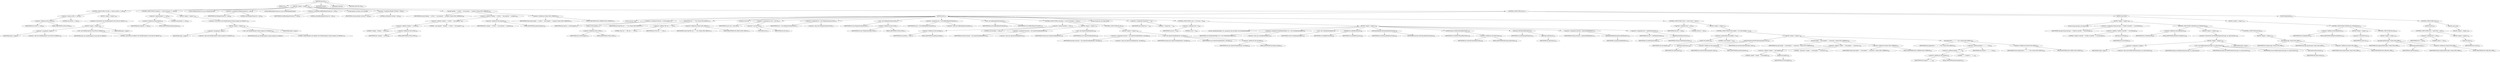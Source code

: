 digraph "execute" {  
"89" [label = <(METHOD,execute)<SUB>157</SUB>> ]
"10" [label = <(PARAM,this)<SUB>157</SUB>> ]
"90" [label = <(BLOCK,&lt;empty&gt;,&lt;empty&gt;)<SUB>158</SUB>> ]
"91" [label = <(CONTROL_STRUCTURE,if (srcFile == null),if (srcFile == null))<SUB>160</SUB>> ]
"92" [label = <(&lt;operator&gt;.equals,srcFile == null)<SUB>160</SUB>> ]
"93" [label = <(&lt;operator&gt;.fieldAccess,this.srcFile)<SUB>160</SUB>> ]
"94" [label = <(IDENTIFIER,this,srcFile == null)<SUB>160</SUB>> ]
"95" [label = <(FIELD_IDENTIFIER,srcFile,srcFile)<SUB>160</SUB>> ]
"96" [label = <(LITERAL,null,srcFile == null)<SUB>160</SUB>> ]
"97" [label = <(BLOCK,&lt;empty&gt;,&lt;empty&gt;)<SUB>160</SUB>> ]
"98" [label = <(&lt;operator&gt;.throw,throw new BuildException(&quot;source file not defined&quot;);)<SUB>161</SUB>> ]
"99" [label = <(BLOCK,&lt;empty&gt;,&lt;empty&gt;)<SUB>161</SUB>> ]
"100" [label = <(&lt;operator&gt;.assignment,&lt;empty&gt;)> ]
"101" [label = <(IDENTIFIER,$obj1,&lt;empty&gt;)> ]
"102" [label = <(&lt;operator&gt;.alloc,new BuildException(&quot;source file not defined&quot;))<SUB>161</SUB>> ]
"103" [label = <(&lt;init&gt;,new BuildException(&quot;source file not defined&quot;))<SUB>161</SUB>> ]
"104" [label = <(IDENTIFIER,$obj1,new BuildException(&quot;source file not defined&quot;))> ]
"105" [label = <(LITERAL,&quot;source file not defined&quot;,new BuildException(&quot;source file not defined&quot;))<SUB>161</SUB>> ]
"106" [label = <(IDENTIFIER,$obj1,&lt;empty&gt;)> ]
"107" [label = <(CONTROL_STRUCTURE,if (property == null),if (property == null))<SUB>163</SUB>> ]
"108" [label = <(&lt;operator&gt;.equals,property == null)<SUB>163</SUB>> ]
"109" [label = <(&lt;operator&gt;.fieldAccess,this.property)<SUB>163</SUB>> ]
"110" [label = <(IDENTIFIER,this,property == null)<SUB>163</SUB>> ]
"111" [label = <(FIELD_IDENTIFIER,property,property)<SUB>163</SUB>> ]
"112" [label = <(LITERAL,null,property == null)<SUB>163</SUB>> ]
"113" [label = <(BLOCK,&lt;empty&gt;,&lt;empty&gt;)<SUB>163</SUB>> ]
"114" [label = <(&lt;operator&gt;.throw,throw new BuildException(&quot;output property not defined&quot;);)<SUB>164</SUB>> ]
"115" [label = <(BLOCK,&lt;empty&gt;,&lt;empty&gt;)<SUB>164</SUB>> ]
"116" [label = <(&lt;operator&gt;.assignment,&lt;empty&gt;)> ]
"117" [label = <(IDENTIFIER,$obj2,&lt;empty&gt;)> ]
"118" [label = <(&lt;operator&gt;.alloc,new BuildException(&quot;output property not defined&quot;))<SUB>164</SUB>> ]
"119" [label = <(&lt;init&gt;,new BuildException(&quot;output property not defined&quot;))<SUB>164</SUB>> ]
"120" [label = <(IDENTIFIER,$obj2,new BuildException(&quot;output property not defined&quot;))> ]
"121" [label = <(LITERAL,&quot;output property not defined&quot;,new BuildException(&quot;output property not defined&quot;))<SUB>164</SUB>> ]
"122" [label = <(IDENTIFIER,$obj2,&lt;empty&gt;)> ]
"13" [label = <(LOCAL,FileInputStream fis: java.io.FileInputStream)> ]
"123" [label = <(&lt;operator&gt;.assignment,FileInputStream fis = null)<SUB>166</SUB>> ]
"124" [label = <(IDENTIFIER,fis,FileInputStream fis = null)<SUB>166</SUB>> ]
"125" [label = <(LITERAL,null,FileInputStream fis = null)<SUB>166</SUB>> ]
"15" [label = <(LOCAL,BufferedInputStream bis: java.io.BufferedInputStream)> ]
"126" [label = <(&lt;operator&gt;.assignment,BufferedInputStream bis = null)<SUB>167</SUB>> ]
"127" [label = <(IDENTIFIER,bis,BufferedInputStream bis = null)<SUB>167</SUB>> ]
"128" [label = <(LITERAL,null,BufferedInputStream bis = null)<SUB>167</SUB>> ]
"17" [label = <(LOCAL,Reader instream: java.io.Reader)> ]
"129" [label = <(&lt;operator&gt;.assignment,Reader instream = null)<SUB>168</SUB>> ]
"130" [label = <(IDENTIFIER,instream,Reader instream = null)<SUB>168</SUB>> ]
"131" [label = <(LITERAL,null,Reader instream = null)<SUB>168</SUB>> ]
"132" [label = <(log,log(&quot;loading &quot; + srcFile + &quot; into property &quot; + property, Project.MSG_VERBOSE))<SUB>169</SUB>> ]
"9" [label = <(IDENTIFIER,this,log(&quot;loading &quot; + srcFile + &quot; into property &quot; + property, Project.MSG_VERBOSE))<SUB>169</SUB>> ]
"133" [label = <(&lt;operator&gt;.addition,&quot;loading &quot; + srcFile + &quot; into property &quot; + property)<SUB>169</SUB>> ]
"134" [label = <(&lt;operator&gt;.addition,&quot;loading &quot; + srcFile + &quot; into property &quot;)<SUB>169</SUB>> ]
"135" [label = <(&lt;operator&gt;.addition,&quot;loading &quot; + srcFile)<SUB>169</SUB>> ]
"136" [label = <(LITERAL,&quot;loading &quot;,&quot;loading &quot; + srcFile)<SUB>169</SUB>> ]
"137" [label = <(&lt;operator&gt;.fieldAccess,this.srcFile)<SUB>169</SUB>> ]
"138" [label = <(IDENTIFIER,this,&quot;loading &quot; + srcFile)<SUB>169</SUB>> ]
"139" [label = <(FIELD_IDENTIFIER,srcFile,srcFile)<SUB>169</SUB>> ]
"140" [label = <(LITERAL,&quot; into property &quot;,&quot;loading &quot; + srcFile + &quot; into property &quot;)<SUB>169</SUB>> ]
"141" [label = <(&lt;operator&gt;.fieldAccess,this.property)<SUB>169</SUB>> ]
"142" [label = <(IDENTIFIER,this,&quot;loading &quot; + srcFile + &quot; into property &quot; + property)<SUB>169</SUB>> ]
"143" [label = <(FIELD_IDENTIFIER,property,property)<SUB>169</SUB>> ]
"144" [label = <(&lt;operator&gt;.fieldAccess,Project.MSG_VERBOSE)<SUB>170</SUB>> ]
"145" [label = <(IDENTIFIER,Project,log(&quot;loading &quot; + srcFile + &quot; into property &quot; + property, Project.MSG_VERBOSE))<SUB>170</SUB>> ]
"146" [label = <(FIELD_IDENTIFIER,MSG_VERBOSE,MSG_VERBOSE)<SUB>170</SUB>> ]
"147" [label = <(CONTROL_STRUCTURE,try,try)<SUB>171</SUB>> ]
"148" [label = <(BLOCK,try,try)<SUB>171</SUB>> ]
"149" [label = <(LOCAL,long len: long)> ]
"150" [label = <(&lt;operator&gt;.assignment,long len = srcFile.length())<SUB>172</SUB>> ]
"151" [label = <(IDENTIFIER,len,long len = srcFile.length())<SUB>172</SUB>> ]
"152" [label = <(length,srcFile.length())<SUB>172</SUB>> ]
"153" [label = <(&lt;operator&gt;.fieldAccess,this.srcFile)<SUB>172</SUB>> ]
"154" [label = <(IDENTIFIER,this,srcFile.length())<SUB>172</SUB>> ]
"155" [label = <(FIELD_IDENTIFIER,srcFile,srcFile)<SUB>172</SUB>> ]
"156" [label = <(log,log(&quot;file size = &quot; + len, Project.MSG_DEBUG))<SUB>173</SUB>> ]
"11" [label = <(IDENTIFIER,this,log(&quot;file size = &quot; + len, Project.MSG_DEBUG))<SUB>173</SUB>> ]
"157" [label = <(&lt;operator&gt;.addition,&quot;file size = &quot; + len)<SUB>173</SUB>> ]
"158" [label = <(LITERAL,&quot;file size = &quot;,&quot;file size = &quot; + len)<SUB>173</SUB>> ]
"159" [label = <(IDENTIFIER,len,&quot;file size = &quot; + len)<SUB>173</SUB>> ]
"160" [label = <(&lt;operator&gt;.fieldAccess,Project.MSG_DEBUG)<SUB>173</SUB>> ]
"161" [label = <(IDENTIFIER,Project,log(&quot;file size = &quot; + len, Project.MSG_DEBUG))<SUB>173</SUB>> ]
"162" [label = <(FIELD_IDENTIFIER,MSG_DEBUG,MSG_DEBUG)<SUB>173</SUB>> ]
"163" [label = <(LOCAL,int size: int)> ]
"164" [label = <(&lt;operator&gt;.assignment,int size = (int) len)<SUB>175</SUB>> ]
"165" [label = <(IDENTIFIER,size,int size = (int) len)<SUB>175</SUB>> ]
"166" [label = <(&lt;operator&gt;.cast,(int) len)<SUB>175</SUB>> ]
"167" [label = <(TYPE_REF,int,int)<SUB>175</SUB>> ]
"168" [label = <(IDENTIFIER,len,(int) len)<SUB>175</SUB>> ]
"169" [label = <(&lt;operator&gt;.assignment,fis = new FileInputStream(srcFile))<SUB>177</SUB>> ]
"170" [label = <(IDENTIFIER,fis,fis = new FileInputStream(srcFile))<SUB>177</SUB>> ]
"171" [label = <(&lt;operator&gt;.alloc,new FileInputStream(srcFile))<SUB>177</SUB>> ]
"172" [label = <(&lt;init&gt;,new FileInputStream(srcFile))<SUB>177</SUB>> ]
"12" [label = <(IDENTIFIER,fis,new FileInputStream(srcFile))<SUB>177</SUB>> ]
"173" [label = <(&lt;operator&gt;.fieldAccess,this.srcFile)<SUB>177</SUB>> ]
"174" [label = <(IDENTIFIER,this,new FileInputStream(srcFile))<SUB>177</SUB>> ]
"175" [label = <(FIELD_IDENTIFIER,srcFile,srcFile)<SUB>177</SUB>> ]
"176" [label = <(&lt;operator&gt;.assignment,bis = new BufferedInputStream(fis))<SUB>178</SUB>> ]
"177" [label = <(IDENTIFIER,bis,bis = new BufferedInputStream(fis))<SUB>178</SUB>> ]
"178" [label = <(&lt;operator&gt;.alloc,new BufferedInputStream(fis))<SUB>178</SUB>> ]
"179" [label = <(&lt;init&gt;,new BufferedInputStream(fis))<SUB>178</SUB>> ]
"14" [label = <(IDENTIFIER,bis,new BufferedInputStream(fis))<SUB>178</SUB>> ]
"180" [label = <(IDENTIFIER,fis,new BufferedInputStream(fis))<SUB>178</SUB>> ]
"181" [label = <(CONTROL_STRUCTURE,if (encoding == null),if (encoding == null))<SUB>179</SUB>> ]
"182" [label = <(&lt;operator&gt;.equals,encoding == null)<SUB>179</SUB>> ]
"183" [label = <(&lt;operator&gt;.fieldAccess,this.encoding)<SUB>179</SUB>> ]
"184" [label = <(IDENTIFIER,this,encoding == null)<SUB>179</SUB>> ]
"185" [label = <(FIELD_IDENTIFIER,encoding,encoding)<SUB>179</SUB>> ]
"186" [label = <(LITERAL,null,encoding == null)<SUB>179</SUB>> ]
"187" [label = <(BLOCK,&lt;empty&gt;,&lt;empty&gt;)<SUB>179</SUB>> ]
"188" [label = <(&lt;operator&gt;.assignment,instream = new InputStreamReader(bis))<SUB>180</SUB>> ]
"189" [label = <(IDENTIFIER,instream,instream = new InputStreamReader(bis))<SUB>180</SUB>> ]
"190" [label = <(&lt;operator&gt;.alloc,new InputStreamReader(bis))<SUB>180</SUB>> ]
"191" [label = <(&lt;init&gt;,new InputStreamReader(bis))<SUB>180</SUB>> ]
"16" [label = <(IDENTIFIER,instream,new InputStreamReader(bis))<SUB>180</SUB>> ]
"192" [label = <(IDENTIFIER,bis,new InputStreamReader(bis))<SUB>180</SUB>> ]
"193" [label = <(CONTROL_STRUCTURE,else,else)<SUB>181</SUB>> ]
"194" [label = <(BLOCK,&lt;empty&gt;,&lt;empty&gt;)<SUB>181</SUB>> ]
"195" [label = <(&lt;operator&gt;.assignment,instream = new InputStreamReader(bis, encoding))<SUB>182</SUB>> ]
"196" [label = <(IDENTIFIER,instream,instream = new InputStreamReader(bis, encoding))<SUB>182</SUB>> ]
"197" [label = <(&lt;operator&gt;.alloc,new InputStreamReader(bis, encoding))<SUB>182</SUB>> ]
"198" [label = <(&lt;init&gt;,new InputStreamReader(bis, encoding))<SUB>182</SUB>> ]
"18" [label = <(IDENTIFIER,instream,new InputStreamReader(bis, encoding))<SUB>182</SUB>> ]
"199" [label = <(IDENTIFIER,bis,new InputStreamReader(bis, encoding))<SUB>182</SUB>> ]
"200" [label = <(&lt;operator&gt;.fieldAccess,this.encoding)<SUB>182</SUB>> ]
"201" [label = <(IDENTIFIER,this,new InputStreamReader(bis, encoding))<SUB>182</SUB>> ]
"202" [label = <(FIELD_IDENTIFIER,encoding,encoding)<SUB>182</SUB>> ]
"203" [label = <(LOCAL,String text: java.lang.String)> ]
"204" [label = <(&lt;operator&gt;.assignment,String text = &quot;&quot;)<SUB>185</SUB>> ]
"205" [label = <(IDENTIFIER,text,String text = &quot;&quot;)<SUB>185</SUB>> ]
"206" [label = <(LITERAL,&quot;&quot;,String text = &quot;&quot;)<SUB>185</SUB>> ]
"207" [label = <(CONTROL_STRUCTURE,if (size != 0),if (size != 0))<SUB>186</SUB>> ]
"208" [label = <(&lt;operator&gt;.notEquals,size != 0)<SUB>186</SUB>> ]
"209" [label = <(IDENTIFIER,size,size != 0)<SUB>186</SUB>> ]
"210" [label = <(LITERAL,0,size != 0)<SUB>186</SUB>> ]
"211" [label = <(BLOCK,&lt;empty&gt;,&lt;empty&gt;)<SUB>186</SUB>> ]
"20" [label = <(LOCAL,ChainReaderHelper crh: org.apache.tools.ant.filters.util.ChainReaderHelper)> ]
"212" [label = <(&lt;operator&gt;.assignment,ChainReaderHelper crh = new ChainReaderHelper())<SUB>187</SUB>> ]
"213" [label = <(IDENTIFIER,crh,ChainReaderHelper crh = new ChainReaderHelper())<SUB>187</SUB>> ]
"214" [label = <(&lt;operator&gt;.alloc,new ChainReaderHelper())<SUB>187</SUB>> ]
"215" [label = <(&lt;init&gt;,new ChainReaderHelper())<SUB>187</SUB>> ]
"19" [label = <(IDENTIFIER,crh,new ChainReaderHelper())<SUB>187</SUB>> ]
"216" [label = <(setBufferSize,setBufferSize(size))<SUB>188</SUB>> ]
"217" [label = <(IDENTIFIER,crh,setBufferSize(size))<SUB>188</SUB>> ]
"218" [label = <(IDENTIFIER,size,setBufferSize(size))<SUB>188</SUB>> ]
"219" [label = <(setPrimaryReader,setPrimaryReader(instream))<SUB>189</SUB>> ]
"220" [label = <(IDENTIFIER,crh,setPrimaryReader(instream))<SUB>189</SUB>> ]
"221" [label = <(IDENTIFIER,instream,setPrimaryReader(instream))<SUB>189</SUB>> ]
"222" [label = <(setFilterChains,setFilterChains(filterChains))<SUB>190</SUB>> ]
"223" [label = <(IDENTIFIER,crh,setFilterChains(filterChains))<SUB>190</SUB>> ]
"224" [label = <(&lt;operator&gt;.fieldAccess,this.filterChains)<SUB>190</SUB>> ]
"225" [label = <(IDENTIFIER,this,setFilterChains(filterChains))<SUB>190</SUB>> ]
"226" [label = <(FIELD_IDENTIFIER,filterChains,filterChains)<SUB>190</SUB>> ]
"227" [label = <(setProject,setProject(getProject()))<SUB>191</SUB>> ]
"228" [label = <(IDENTIFIER,crh,setProject(getProject()))<SUB>191</SUB>> ]
"229" [label = <(getProject,getProject())<SUB>191</SUB>> ]
"21" [label = <(IDENTIFIER,this,getProject())<SUB>191</SUB>> ]
"230" [label = <(&lt;operator&gt;.assignment,instream = getAssembledReader())<SUB>192</SUB>> ]
"231" [label = <(IDENTIFIER,instream,instream = getAssembledReader())<SUB>192</SUB>> ]
"232" [label = <(getAssembledReader,getAssembledReader())<SUB>192</SUB>> ]
"233" [label = <(IDENTIFIER,crh,getAssembledReader())<SUB>192</SUB>> ]
"234" [label = <(&lt;operator&gt;.assignment,text = readFully(instream))<SUB>194</SUB>> ]
"235" [label = <(IDENTIFIER,text,text = readFully(instream))<SUB>194</SUB>> ]
"236" [label = <(readFully,readFully(instream))<SUB>194</SUB>> ]
"237" [label = <(IDENTIFIER,crh,readFully(instream))<SUB>194</SUB>> ]
"238" [label = <(IDENTIFIER,instream,readFully(instream))<SUB>194</SUB>> ]
"239" [label = <(CONTROL_STRUCTURE,if (text != null),if (text != null))<SUB>197</SUB>> ]
"240" [label = <(&lt;operator&gt;.notEquals,text != null)<SUB>197</SUB>> ]
"241" [label = <(IDENTIFIER,text,text != null)<SUB>197</SUB>> ]
"242" [label = <(LITERAL,null,text != null)<SUB>197</SUB>> ]
"243" [label = <(BLOCK,&lt;empty&gt;,&lt;empty&gt;)<SUB>197</SUB>> ]
"244" [label = <(CONTROL_STRUCTURE,if (text.length() &gt; 0),if (text.length() &gt; 0))<SUB>198</SUB>> ]
"245" [label = <(&lt;operator&gt;.greaterThan,text.length() &gt; 0)<SUB>198</SUB>> ]
"246" [label = <(length,text.length())<SUB>198</SUB>> ]
"247" [label = <(IDENTIFIER,text,text.length())<SUB>198</SUB>> ]
"248" [label = <(LITERAL,0,text.length() &gt; 0)<SUB>198</SUB>> ]
"249" [label = <(BLOCK,&lt;empty&gt;,&lt;empty&gt;)<SUB>198</SUB>> ]
"250" [label = <(setNewProperty,setNewProperty(property, text))<SUB>199</SUB>> ]
"251" [label = <(getProject,getProject())<SUB>199</SUB>> ]
"22" [label = <(IDENTIFIER,this,getProject())<SUB>199</SUB>> ]
"252" [label = <(&lt;operator&gt;.fieldAccess,this.property)<SUB>199</SUB>> ]
"253" [label = <(IDENTIFIER,this,setNewProperty(property, text))<SUB>199</SUB>> ]
"254" [label = <(FIELD_IDENTIFIER,property,property)<SUB>199</SUB>> ]
"255" [label = <(IDENTIFIER,text,setNewProperty(property, text))<SUB>199</SUB>> ]
"256" [label = <(log,log(&quot;loaded &quot; + text.length() + &quot; characters&quot;, Project.MSG_VERBOSE))<SUB>200</SUB>> ]
"23" [label = <(IDENTIFIER,this,log(&quot;loaded &quot; + text.length() + &quot; characters&quot;, Project.MSG_VERBOSE))<SUB>200</SUB>> ]
"257" [label = <(&lt;operator&gt;.addition,&quot;loaded &quot; + text.length() + &quot; characters&quot;)<SUB>200</SUB>> ]
"258" [label = <(&lt;operator&gt;.addition,&quot;loaded &quot; + text.length())<SUB>200</SUB>> ]
"259" [label = <(LITERAL,&quot;loaded &quot;,&quot;loaded &quot; + text.length())<SUB>200</SUB>> ]
"260" [label = <(length,text.length())<SUB>200</SUB>> ]
"261" [label = <(IDENTIFIER,text,text.length())<SUB>200</SUB>> ]
"262" [label = <(LITERAL,&quot; characters&quot;,&quot;loaded &quot; + text.length() + &quot; characters&quot;)<SUB>200</SUB>> ]
"263" [label = <(&lt;operator&gt;.fieldAccess,Project.MSG_VERBOSE)<SUB>201</SUB>> ]
"264" [label = <(IDENTIFIER,Project,log(&quot;loaded &quot; + text.length() + &quot; characters&quot;, Project.MSG_VERBOSE))<SUB>201</SUB>> ]
"265" [label = <(FIELD_IDENTIFIER,MSG_VERBOSE,MSG_VERBOSE)<SUB>201</SUB>> ]
"266" [label = <(log,log(property + &quot; := &quot; + text, Project.MSG_DEBUG))<SUB>202</SUB>> ]
"24" [label = <(IDENTIFIER,this,log(property + &quot; := &quot; + text, Project.MSG_DEBUG))<SUB>202</SUB>> ]
"267" [label = <(&lt;operator&gt;.addition,property + &quot; := &quot; + text)<SUB>202</SUB>> ]
"268" [label = <(&lt;operator&gt;.addition,property + &quot; := &quot;)<SUB>202</SUB>> ]
"269" [label = <(&lt;operator&gt;.fieldAccess,this.property)<SUB>202</SUB>> ]
"270" [label = <(IDENTIFIER,this,property + &quot; := &quot;)<SUB>202</SUB>> ]
"271" [label = <(FIELD_IDENTIFIER,property,property)<SUB>202</SUB>> ]
"272" [label = <(LITERAL,&quot; := &quot;,property + &quot; := &quot;)<SUB>202</SUB>> ]
"273" [label = <(IDENTIFIER,text,property + &quot; := &quot; + text)<SUB>202</SUB>> ]
"274" [label = <(&lt;operator&gt;.fieldAccess,Project.MSG_DEBUG)<SUB>202</SUB>> ]
"275" [label = <(IDENTIFIER,Project,log(property + &quot; := &quot; + text, Project.MSG_DEBUG))<SUB>202</SUB>> ]
"276" [label = <(FIELD_IDENTIFIER,MSG_DEBUG,MSG_DEBUG)<SUB>202</SUB>> ]
"277" [label = <(BLOCK,catch,catch)> ]
"278" [label = <(BLOCK,&lt;empty&gt;,&lt;empty&gt;)<SUB>206</SUB>> ]
"279" [label = <(LOCAL,String message: java.lang.String)> ]
"280" [label = <(&lt;operator&gt;.assignment,String message = &quot;Unable to load file: &quot; + ioe.toString())<SUB>207</SUB>> ]
"281" [label = <(IDENTIFIER,message,String message = &quot;Unable to load file: &quot; + ioe.toString())<SUB>207</SUB>> ]
"282" [label = <(&lt;operator&gt;.addition,&quot;Unable to load file: &quot; + ioe.toString())<SUB>207</SUB>> ]
"283" [label = <(LITERAL,&quot;Unable to load file: &quot;,&quot;Unable to load file: &quot; + ioe.toString())<SUB>207</SUB>> ]
"284" [label = <(toString,ioe.toString())<SUB>207</SUB>> ]
"285" [label = <(IDENTIFIER,ioe,ioe.toString())<SUB>207</SUB>> ]
"286" [label = <(CONTROL_STRUCTURE,if (failOnError),if (failOnError))<SUB>208</SUB>> ]
"287" [label = <(&lt;operator&gt;.fieldAccess,this.failOnError)<SUB>208</SUB>> ]
"288" [label = <(IDENTIFIER,this,if (failOnError))<SUB>208</SUB>> ]
"289" [label = <(FIELD_IDENTIFIER,failOnError,failOnError)<SUB>208</SUB>> ]
"290" [label = <(BLOCK,&lt;empty&gt;,&lt;empty&gt;)<SUB>208</SUB>> ]
"291" [label = <(&lt;operator&gt;.throw,throw new BuildException(message, ioe, getLocation());)<SUB>209</SUB>> ]
"292" [label = <(BLOCK,&lt;empty&gt;,&lt;empty&gt;)<SUB>209</SUB>> ]
"293" [label = <(&lt;operator&gt;.assignment,&lt;empty&gt;)> ]
"294" [label = <(IDENTIFIER,$obj8,&lt;empty&gt;)> ]
"295" [label = <(&lt;operator&gt;.alloc,new BuildException(message, ioe, getLocation()))<SUB>209</SUB>> ]
"296" [label = <(&lt;init&gt;,new BuildException(message, ioe, getLocation()))<SUB>209</SUB>> ]
"297" [label = <(IDENTIFIER,$obj8,new BuildException(message, ioe, getLocation()))> ]
"298" [label = <(IDENTIFIER,message,new BuildException(message, ioe, getLocation()))<SUB>209</SUB>> ]
"299" [label = <(IDENTIFIER,ioe,new BuildException(message, ioe, getLocation()))<SUB>209</SUB>> ]
"300" [label = <(getLocation,getLocation())<SUB>209</SUB>> ]
"25" [label = <(IDENTIFIER,this,getLocation())<SUB>209</SUB>> ]
"301" [label = <(IDENTIFIER,$obj8,&lt;empty&gt;)> ]
"302" [label = <(CONTROL_STRUCTURE,else,else)<SUB>210</SUB>> ]
"303" [label = <(BLOCK,&lt;empty&gt;,&lt;empty&gt;)<SUB>210</SUB>> ]
"304" [label = <(log,log(message, Project.MSG_ERR))<SUB>211</SUB>> ]
"26" [label = <(IDENTIFIER,this,log(message, Project.MSG_ERR))<SUB>211</SUB>> ]
"305" [label = <(IDENTIFIER,message,log(message, Project.MSG_ERR))<SUB>211</SUB>> ]
"306" [label = <(&lt;operator&gt;.fieldAccess,Project.MSG_ERR)<SUB>211</SUB>> ]
"307" [label = <(IDENTIFIER,Project,log(message, Project.MSG_ERR))<SUB>211</SUB>> ]
"308" [label = <(FIELD_IDENTIFIER,MSG_ERR,MSG_ERR)<SUB>211</SUB>> ]
"309" [label = <(BLOCK,&lt;empty&gt;,&lt;empty&gt;)<SUB>213</SUB>> ]
"310" [label = <(CONTROL_STRUCTURE,if (failOnError),if (failOnError))<SUB>214</SUB>> ]
"311" [label = <(&lt;operator&gt;.fieldAccess,this.failOnError)<SUB>214</SUB>> ]
"312" [label = <(IDENTIFIER,this,if (failOnError))<SUB>214</SUB>> ]
"313" [label = <(FIELD_IDENTIFIER,failOnError,failOnError)<SUB>214</SUB>> ]
"314" [label = <(BLOCK,&lt;empty&gt;,&lt;empty&gt;)<SUB>214</SUB>> ]
"315" [label = <(&lt;operator&gt;.throw,throw be;)<SUB>215</SUB>> ]
"316" [label = <(IDENTIFIER,be,throw be;)<SUB>215</SUB>> ]
"317" [label = <(CONTROL_STRUCTURE,else,else)<SUB>216</SUB>> ]
"318" [label = <(BLOCK,&lt;empty&gt;,&lt;empty&gt;)<SUB>216</SUB>> ]
"319" [label = <(log,log(be.getMessage(), Project.MSG_ERR))<SUB>217</SUB>> ]
"27" [label = <(IDENTIFIER,this,log(be.getMessage(), Project.MSG_ERR))<SUB>217</SUB>> ]
"320" [label = <(getMessage,getMessage())<SUB>217</SUB>> ]
"321" [label = <(IDENTIFIER,be,getMessage())<SUB>217</SUB>> ]
"322" [label = <(&lt;operator&gt;.fieldAccess,Project.MSG_ERR)<SUB>217</SUB>> ]
"323" [label = <(IDENTIFIER,Project,log(be.getMessage(), Project.MSG_ERR))<SUB>217</SUB>> ]
"324" [label = <(FIELD_IDENTIFIER,MSG_ERR,MSG_ERR)<SUB>217</SUB>> ]
"325" [label = <(BLOCK,finally,finally)<SUB>219</SUB>> ]
"326" [label = <(CONTROL_STRUCTURE,try,try)<SUB>220</SUB>> ]
"327" [label = <(BLOCK,try,try)<SUB>220</SUB>> ]
"328" [label = <(CONTROL_STRUCTURE,if (fis != null),if (fis != null))<SUB>221</SUB>> ]
"329" [label = <(&lt;operator&gt;.notEquals,fis != null)<SUB>221</SUB>> ]
"330" [label = <(IDENTIFIER,fis,fis != null)<SUB>221</SUB>> ]
"331" [label = <(LITERAL,null,fis != null)<SUB>221</SUB>> ]
"332" [label = <(BLOCK,&lt;empty&gt;,&lt;empty&gt;)<SUB>221</SUB>> ]
"333" [label = <(close,fis.close())<SUB>222</SUB>> ]
"334" [label = <(IDENTIFIER,fis,fis.close())<SUB>222</SUB>> ]
"335" [label = <(BLOCK,catch,catch)> ]
"336" [label = <(BLOCK,&lt;empty&gt;,&lt;empty&gt;)<SUB>224</SUB>> ]
"337" [label = <(MODIFIER,PUBLIC)> ]
"338" [label = <(MODIFIER,VIRTUAL)> ]
"339" [label = <(METHOD_RETURN,void)<SUB>157</SUB>> ]
  "89" -> "10" 
  "89" -> "90" 
  "89" -> "337" 
  "89" -> "338" 
  "89" -> "339" 
  "90" -> "91" 
  "90" -> "107" 
  "90" -> "13" 
  "90" -> "123" 
  "90" -> "15" 
  "90" -> "126" 
  "90" -> "17" 
  "90" -> "129" 
  "90" -> "132" 
  "90" -> "147" 
  "91" -> "92" 
  "91" -> "97" 
  "92" -> "93" 
  "92" -> "96" 
  "93" -> "94" 
  "93" -> "95" 
  "97" -> "98" 
  "98" -> "99" 
  "99" -> "100" 
  "99" -> "103" 
  "99" -> "106" 
  "100" -> "101" 
  "100" -> "102" 
  "103" -> "104" 
  "103" -> "105" 
  "107" -> "108" 
  "107" -> "113" 
  "108" -> "109" 
  "108" -> "112" 
  "109" -> "110" 
  "109" -> "111" 
  "113" -> "114" 
  "114" -> "115" 
  "115" -> "116" 
  "115" -> "119" 
  "115" -> "122" 
  "116" -> "117" 
  "116" -> "118" 
  "119" -> "120" 
  "119" -> "121" 
  "123" -> "124" 
  "123" -> "125" 
  "126" -> "127" 
  "126" -> "128" 
  "129" -> "130" 
  "129" -> "131" 
  "132" -> "9" 
  "132" -> "133" 
  "132" -> "144" 
  "133" -> "134" 
  "133" -> "141" 
  "134" -> "135" 
  "134" -> "140" 
  "135" -> "136" 
  "135" -> "137" 
  "137" -> "138" 
  "137" -> "139" 
  "141" -> "142" 
  "141" -> "143" 
  "144" -> "145" 
  "144" -> "146" 
  "147" -> "148" 
  "147" -> "277" 
  "147" -> "325" 
  "148" -> "149" 
  "148" -> "150" 
  "148" -> "156" 
  "148" -> "163" 
  "148" -> "164" 
  "148" -> "169" 
  "148" -> "172" 
  "148" -> "176" 
  "148" -> "179" 
  "148" -> "181" 
  "148" -> "203" 
  "148" -> "204" 
  "148" -> "207" 
  "148" -> "239" 
  "150" -> "151" 
  "150" -> "152" 
  "152" -> "153" 
  "153" -> "154" 
  "153" -> "155" 
  "156" -> "11" 
  "156" -> "157" 
  "156" -> "160" 
  "157" -> "158" 
  "157" -> "159" 
  "160" -> "161" 
  "160" -> "162" 
  "164" -> "165" 
  "164" -> "166" 
  "166" -> "167" 
  "166" -> "168" 
  "169" -> "170" 
  "169" -> "171" 
  "172" -> "12" 
  "172" -> "173" 
  "173" -> "174" 
  "173" -> "175" 
  "176" -> "177" 
  "176" -> "178" 
  "179" -> "14" 
  "179" -> "180" 
  "181" -> "182" 
  "181" -> "187" 
  "181" -> "193" 
  "182" -> "183" 
  "182" -> "186" 
  "183" -> "184" 
  "183" -> "185" 
  "187" -> "188" 
  "187" -> "191" 
  "188" -> "189" 
  "188" -> "190" 
  "191" -> "16" 
  "191" -> "192" 
  "193" -> "194" 
  "194" -> "195" 
  "194" -> "198" 
  "195" -> "196" 
  "195" -> "197" 
  "198" -> "18" 
  "198" -> "199" 
  "198" -> "200" 
  "200" -> "201" 
  "200" -> "202" 
  "204" -> "205" 
  "204" -> "206" 
  "207" -> "208" 
  "207" -> "211" 
  "208" -> "209" 
  "208" -> "210" 
  "211" -> "20" 
  "211" -> "212" 
  "211" -> "215" 
  "211" -> "216" 
  "211" -> "219" 
  "211" -> "222" 
  "211" -> "227" 
  "211" -> "230" 
  "211" -> "234" 
  "212" -> "213" 
  "212" -> "214" 
  "215" -> "19" 
  "216" -> "217" 
  "216" -> "218" 
  "219" -> "220" 
  "219" -> "221" 
  "222" -> "223" 
  "222" -> "224" 
  "224" -> "225" 
  "224" -> "226" 
  "227" -> "228" 
  "227" -> "229" 
  "229" -> "21" 
  "230" -> "231" 
  "230" -> "232" 
  "232" -> "233" 
  "234" -> "235" 
  "234" -> "236" 
  "236" -> "237" 
  "236" -> "238" 
  "239" -> "240" 
  "239" -> "243" 
  "240" -> "241" 
  "240" -> "242" 
  "243" -> "244" 
  "244" -> "245" 
  "244" -> "249" 
  "245" -> "246" 
  "245" -> "248" 
  "246" -> "247" 
  "249" -> "250" 
  "249" -> "256" 
  "249" -> "266" 
  "250" -> "251" 
  "250" -> "252" 
  "250" -> "255" 
  "251" -> "22" 
  "252" -> "253" 
  "252" -> "254" 
  "256" -> "23" 
  "256" -> "257" 
  "256" -> "263" 
  "257" -> "258" 
  "257" -> "262" 
  "258" -> "259" 
  "258" -> "260" 
  "260" -> "261" 
  "263" -> "264" 
  "263" -> "265" 
  "266" -> "24" 
  "266" -> "267" 
  "266" -> "274" 
  "267" -> "268" 
  "267" -> "273" 
  "268" -> "269" 
  "268" -> "272" 
  "269" -> "270" 
  "269" -> "271" 
  "274" -> "275" 
  "274" -> "276" 
  "277" -> "278" 
  "277" -> "309" 
  "278" -> "279" 
  "278" -> "280" 
  "278" -> "286" 
  "280" -> "281" 
  "280" -> "282" 
  "282" -> "283" 
  "282" -> "284" 
  "284" -> "285" 
  "286" -> "287" 
  "286" -> "290" 
  "286" -> "302" 
  "287" -> "288" 
  "287" -> "289" 
  "290" -> "291" 
  "291" -> "292" 
  "292" -> "293" 
  "292" -> "296" 
  "292" -> "301" 
  "293" -> "294" 
  "293" -> "295" 
  "296" -> "297" 
  "296" -> "298" 
  "296" -> "299" 
  "296" -> "300" 
  "300" -> "25" 
  "302" -> "303" 
  "303" -> "304" 
  "304" -> "26" 
  "304" -> "305" 
  "304" -> "306" 
  "306" -> "307" 
  "306" -> "308" 
  "309" -> "310" 
  "310" -> "311" 
  "310" -> "314" 
  "310" -> "317" 
  "311" -> "312" 
  "311" -> "313" 
  "314" -> "315" 
  "315" -> "316" 
  "317" -> "318" 
  "318" -> "319" 
  "319" -> "27" 
  "319" -> "320" 
  "319" -> "322" 
  "320" -> "321" 
  "322" -> "323" 
  "322" -> "324" 
  "325" -> "326" 
  "326" -> "327" 
  "326" -> "335" 
  "327" -> "328" 
  "328" -> "329" 
  "328" -> "332" 
  "329" -> "330" 
  "329" -> "331" 
  "332" -> "333" 
  "333" -> "334" 
  "335" -> "336" 
}
